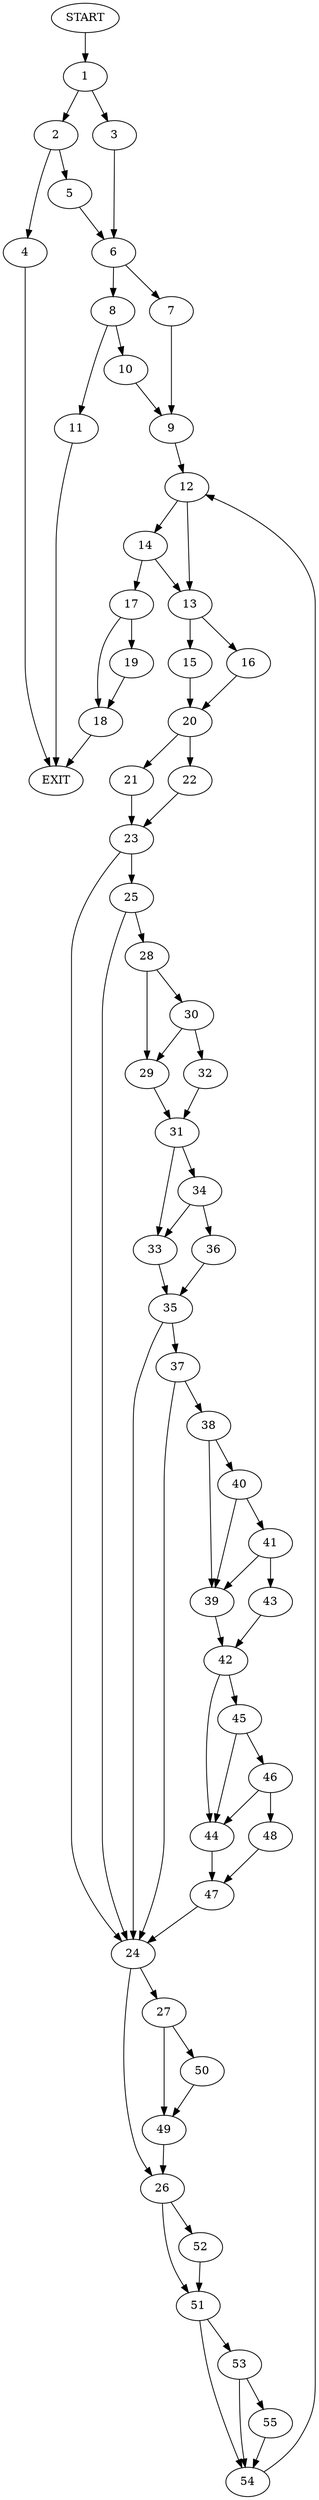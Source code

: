 digraph {
0 [label="START"]
56 [label="EXIT"]
0 -> 1
1 -> 2
1 -> 3
2 -> 4
2 -> 5
3 -> 6
6 -> 7
6 -> 8
4 -> 56
5 -> 6
7 -> 9
8 -> 10
8 -> 11
9 -> 12
11 -> 56
10 -> 9
12 -> 13
12 -> 14
13 -> 15
13 -> 16
14 -> 17
14 -> 13
17 -> 18
17 -> 19
15 -> 20
16 -> 20
20 -> 21
20 -> 22
21 -> 23
22 -> 23
23 -> 24
23 -> 25
24 -> 26
24 -> 27
25 -> 24
25 -> 28
28 -> 29
28 -> 30
29 -> 31
30 -> 29
30 -> 32
32 -> 31
31 -> 33
31 -> 34
33 -> 35
34 -> 36
34 -> 33
36 -> 35
35 -> 24
35 -> 37
37 -> 38
37 -> 24
38 -> 39
38 -> 40
40 -> 39
40 -> 41
39 -> 42
41 -> 39
41 -> 43
43 -> 42
42 -> 44
42 -> 45
45 -> 44
45 -> 46
44 -> 47
46 -> 44
46 -> 48
48 -> 47
47 -> 24
27 -> 49
27 -> 50
26 -> 51
26 -> 52
50 -> 49
49 -> 26
52 -> 51
51 -> 53
51 -> 54
53 -> 55
53 -> 54
54 -> 12
55 -> 54
19 -> 18
18 -> 56
}

